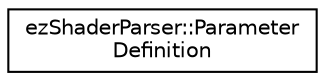 digraph "Graphical Class Hierarchy"
{
 // LATEX_PDF_SIZE
  edge [fontname="Helvetica",fontsize="10",labelfontname="Helvetica",labelfontsize="10"];
  node [fontname="Helvetica",fontsize="10",shape=record];
  rankdir="LR";
  Node0 [label="ezShaderParser::Parameter\lDefinition",height=0.2,width=0.4,color="black", fillcolor="white", style="filled",URL="$d1/d28/structez_shader_parser_1_1_parameter_definition.htm",tooltip=" "];
}

